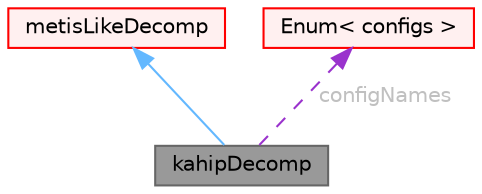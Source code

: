 digraph "kahipDecomp"
{
 // LATEX_PDF_SIZE
  bgcolor="transparent";
  edge [fontname=Helvetica,fontsize=10,labelfontname=Helvetica,labelfontsize=10];
  node [fontname=Helvetica,fontsize=10,shape=box,height=0.2,width=0.4];
  Node1 [id="Node000001",label="kahipDecomp",height=0.2,width=0.4,color="gray40", fillcolor="grey60", style="filled", fontcolor="black",tooltip="Domain decomposition using KaHIP http://algo2.iti.kit.edu/documents/kahip/."];
  Node2 -> Node1 [id="edge1_Node000001_Node000002",dir="back",color="steelblue1",style="solid",tooltip=" "];
  Node2 [id="Node000002",label="metisLikeDecomp",height=0.2,width=0.4,color="red", fillcolor="#FFF0F0", style="filled",URL="$classFoam_1_1metisLikeDecomp.html",tooltip="Domain decomposition using METIS-like data structures."];
  Node14 -> Node1 [id="edge2_Node000001_Node000014",dir="back",color="darkorchid3",style="dashed",tooltip=" ",label=" configNames",fontcolor="grey" ];
  Node14 [id="Node000014",label="Enum\< configs \>",height=0.2,width=0.4,color="red", fillcolor="#FFF0F0", style="filled",URL="$classFoam_1_1Enum.html",tooltip=" "];
}
